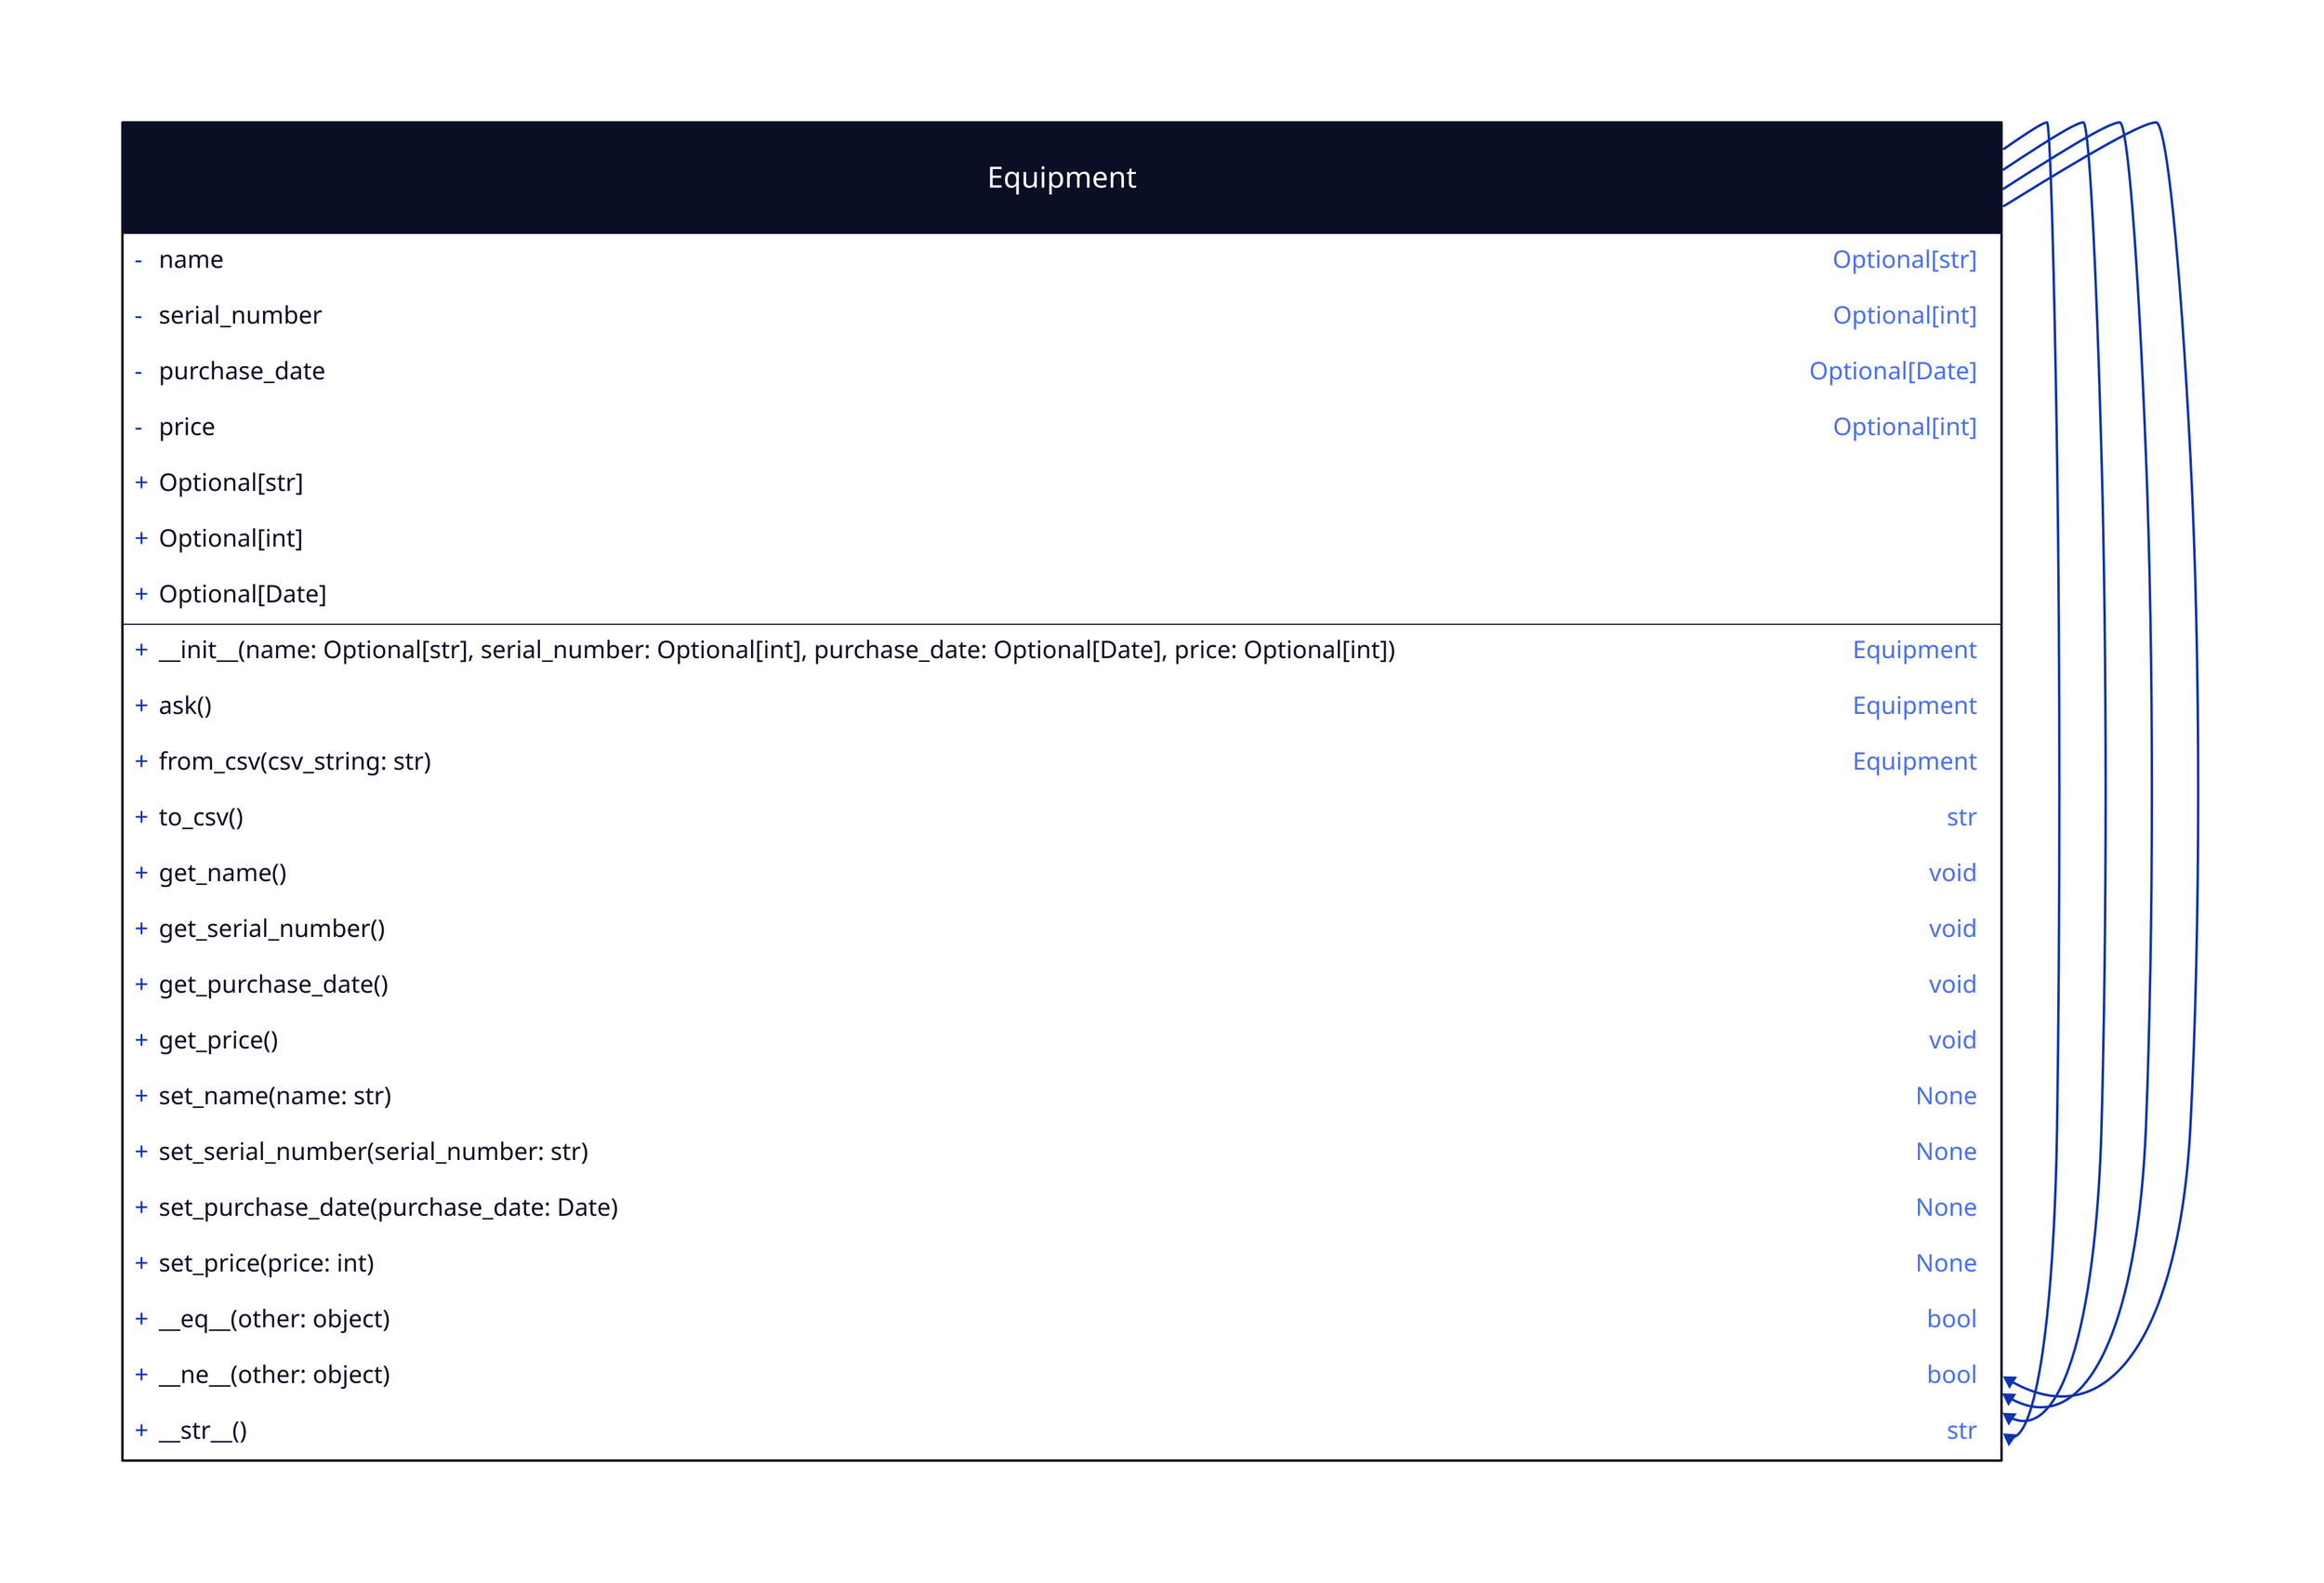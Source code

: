 Equipment: {
  shape: class

  -name: Optional\[str\]
  -serial_number: Optional\[int\]
  -purchase_date: Optional\[Date\]
  -price: Optional\[int\]

  +__init__(name\: Optional\[str\], serial_number\: Optional\[int\], purchase_date\: Optional\[Date\], price\: Optional\[int\]): Equipment
  +ask(): Equipment

  +from_csv(csv_string\: str): Equipment
  +to_csv(): str

  +get_name() -> Optional\[str\]
  +get_serial_number() -> Optional\[int\]
  +get_purchase_date() -> Optional\[Date\]
  +get_price() -> Optional\[int\]

  +set_name(name\: str): None
  +set_serial_number(serial_number\: str): None
  +set_purchase_date(purchase_date\: Date): None
  +set_price(price\: int): None

  +__eq__(other\: object): bool
  +__ne__(other\: object): bool
  +__str__(): str
}